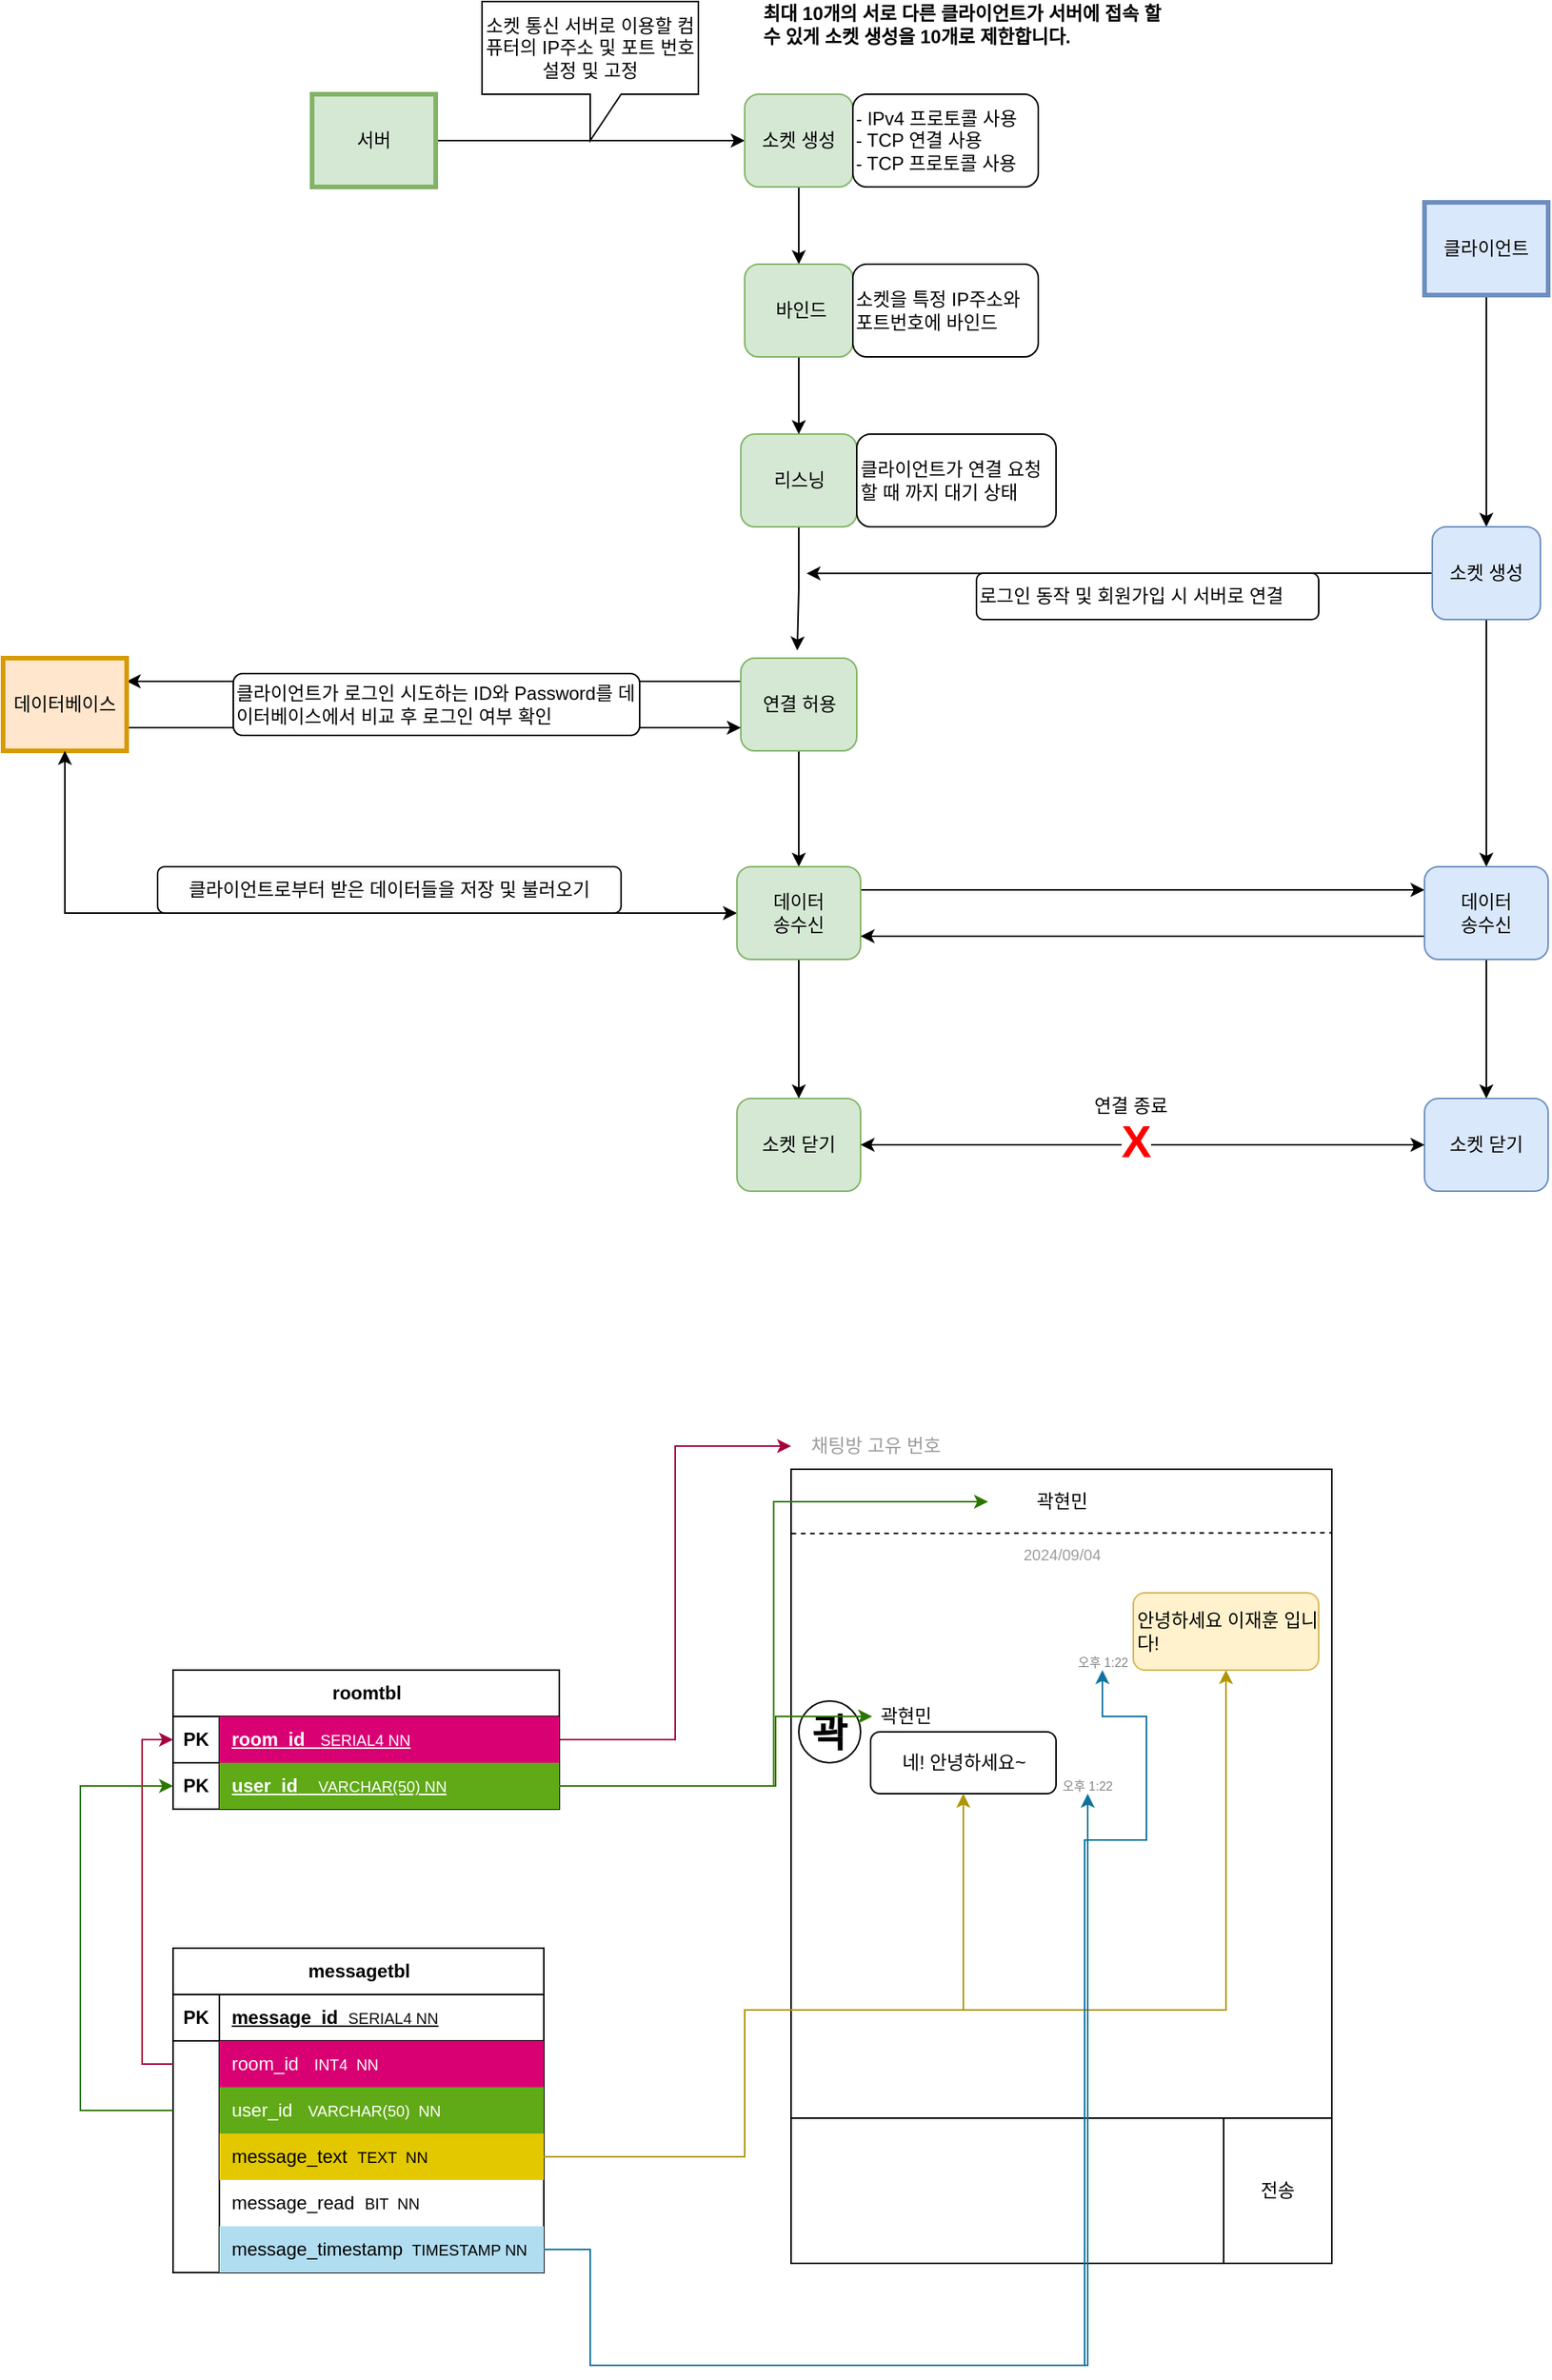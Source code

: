 <mxfile version="24.7.8">
  <diagram name="페이지-1" id="TmMRw1Ye0K6topoWtCGi">
    <mxGraphModel dx="1434" dy="772" grid="1" gridSize="10" guides="1" tooltips="1" connect="1" arrows="1" fold="1" page="1" pageScale="1" pageWidth="827" pageHeight="1169" math="0" shadow="0">
      <root>
        <mxCell id="0" />
        <mxCell id="1" parent="0" />
        <mxCell id="r1B8WvBZDqDysIyFDCDK-3" style="edgeStyle=orthogonalEdgeStyle;rounded=0;orthogonalLoop=1;jettySize=auto;html=1;exitX=1;exitY=0.5;exitDx=0;exitDy=0;" parent="1" source="r1B8WvBZDqDysIyFDCDK-2" edge="1">
          <mxGeometry relative="1" as="geometry">
            <mxPoint x="890" y="380" as="targetPoint" />
          </mxGeometry>
        </mxCell>
        <mxCell id="r1B8WvBZDqDysIyFDCDK-2" value="서버" style="rounded=0;whiteSpace=wrap;html=1;fillColor=#d5e8d4;strokeColor=#82B366;perimeterSpacing=0;strokeWidth=3;" parent="1" vertex="1">
          <mxGeometry x="610" y="350" width="80" height="60" as="geometry" />
        </mxCell>
        <mxCell id="r1B8WvBZDqDysIyFDCDK-9" style="edgeStyle=orthogonalEdgeStyle;rounded=0;orthogonalLoop=1;jettySize=auto;html=1;exitX=0.5;exitY=1;exitDx=0;exitDy=0;entryX=0.5;entryY=0;entryDx=0;entryDy=0;" parent="1" source="r1B8WvBZDqDysIyFDCDK-6" target="r1B8WvBZDqDysIyFDCDK-26" edge="1">
          <mxGeometry relative="1" as="geometry">
            <mxPoint x="925" y="498" as="targetPoint" />
          </mxGeometry>
        </mxCell>
        <mxCell id="r1B8WvBZDqDysIyFDCDK-6" value="소켓 생성" style="rounded=1;whiteSpace=wrap;html=1;fillColor=#d5e8d4;strokeColor=#82b366;" parent="1" vertex="1">
          <mxGeometry x="890" y="350" width="70" height="60" as="geometry" />
        </mxCell>
        <mxCell id="r1B8WvBZDqDysIyFDCDK-8" value="&lt;div&gt;- IPv4 프로토콜 사용&lt;/div&gt;- TCP 연결 사용&lt;div&gt;- TCP 프로토콜 사용&lt;/div&gt;" style="rounded=1;whiteSpace=wrap;html=1;align=left;" parent="1" vertex="1">
          <mxGeometry x="960" y="350" width="120" height="60" as="geometry" />
        </mxCell>
        <mxCell id="r1B8WvBZDqDysIyFDCDK-22" style="edgeStyle=orthogonalEdgeStyle;rounded=0;orthogonalLoop=1;jettySize=auto;html=1;exitX=0.5;exitY=1;exitDx=0;exitDy=0;" parent="1" source="r1B8WvBZDqDysIyFDCDK-11" edge="1">
          <mxGeometry relative="1" as="geometry">
            <mxPoint x="924" y="710" as="targetPoint" />
          </mxGeometry>
        </mxCell>
        <mxCell id="r1B8WvBZDqDysIyFDCDK-11" value="리스닝" style="rounded=1;whiteSpace=wrap;html=1;fillColor=#d5e8d4;strokeColor=#82b366;" parent="1" vertex="1">
          <mxGeometry x="887.5" y="570" width="75" height="60" as="geometry" />
        </mxCell>
        <mxCell id="r1B8WvBZDqDysIyFDCDK-12" value="클라이언트가 연결 요청할 때 까지 대기 상태" style="rounded=1;whiteSpace=wrap;html=1;align=left;" parent="1" vertex="1">
          <mxGeometry x="962.5" y="570" width="129" height="60" as="geometry" />
        </mxCell>
        <mxCell id="r1B8WvBZDqDysIyFDCDK-17" style="edgeStyle=orthogonalEdgeStyle;rounded=0;orthogonalLoop=1;jettySize=auto;html=1;exitX=0.5;exitY=1;exitDx=0;exitDy=0;entryX=0.5;entryY=0;entryDx=0;entryDy=0;" parent="1" source="r1B8WvBZDqDysIyFDCDK-15" target="r1B8WvBZDqDysIyFDCDK-19" edge="1">
          <mxGeometry relative="1" as="geometry">
            <mxPoint x="1370" y="580" as="targetPoint" />
          </mxGeometry>
        </mxCell>
        <mxCell id="r1B8WvBZDqDysIyFDCDK-15" value="클라이언트" style="rounded=0;whiteSpace=wrap;html=1;fillColor=#dae8fc;strokeColor=#6c8ebf;perimeterSpacing=0;strokeWidth=3;" parent="1" vertex="1">
          <mxGeometry x="1330" y="420" width="80" height="60" as="geometry" />
        </mxCell>
        <mxCell id="r1B8WvBZDqDysIyFDCDK-24" style="edgeStyle=orthogonalEdgeStyle;rounded=0;orthogonalLoop=1;jettySize=auto;html=1;exitX=0;exitY=0.5;exitDx=0;exitDy=0;" parent="1" source="r1B8WvBZDqDysIyFDCDK-19" edge="1">
          <mxGeometry relative="1" as="geometry">
            <mxPoint x="930" y="660.158" as="targetPoint" />
          </mxGeometry>
        </mxCell>
        <mxCell id="tfnDB9iMd_6-sK6yiwxz-1" style="edgeStyle=orthogonalEdgeStyle;rounded=0;orthogonalLoop=1;jettySize=auto;html=1;exitX=0.5;exitY=1;exitDx=0;exitDy=0;" edge="1" parent="1" source="r1B8WvBZDqDysIyFDCDK-19">
          <mxGeometry relative="1" as="geometry">
            <mxPoint x="1370" y="850" as="targetPoint" />
          </mxGeometry>
        </mxCell>
        <mxCell id="r1B8WvBZDqDysIyFDCDK-19" value="소켓 생성" style="rounded=1;whiteSpace=wrap;html=1;fillColor=#dae8fc;strokeColor=#6c8ebf;" parent="1" vertex="1">
          <mxGeometry x="1335" y="630" width="70" height="60" as="geometry" />
        </mxCell>
        <mxCell id="r1B8WvBZDqDysIyFDCDK-23" value="소켓 통신 서버로 이용할 컴퓨터의 IP주소 및 포트 번호설정 및 고정" style="shape=callout;whiteSpace=wrap;html=1;perimeter=calloutPerimeter;" parent="1" vertex="1">
          <mxGeometry x="720" y="290" width="140" height="90" as="geometry" />
        </mxCell>
        <mxCell id="r1B8WvBZDqDysIyFDCDK-27" value="" style="edgeStyle=orthogonalEdgeStyle;rounded=0;orthogonalLoop=1;jettySize=auto;html=1;entryX=0.5;entryY=0;entryDx=0;entryDy=0;" parent="1" source="r1B8WvBZDqDysIyFDCDK-26" target="r1B8WvBZDqDysIyFDCDK-11" edge="1">
          <mxGeometry relative="1" as="geometry" />
        </mxCell>
        <mxCell id="r1B8WvBZDqDysIyFDCDK-26" value="&amp;nbsp;바인드" style="rounded=1;whiteSpace=wrap;html=1;fillColor=#d5e8d4;strokeColor=#82b366;" parent="1" vertex="1">
          <mxGeometry x="890" y="460" width="70" height="60" as="geometry" />
        </mxCell>
        <mxCell id="r1B8WvBZDqDysIyFDCDK-28" value="소켓을 특정 IP주소와 포트번호에 바인드" style="rounded=1;whiteSpace=wrap;html=1;align=left;" parent="1" vertex="1">
          <mxGeometry x="960" y="460" width="120" height="60" as="geometry" />
        </mxCell>
        <mxCell id="r1B8WvBZDqDysIyFDCDK-42" style="edgeStyle=orthogonalEdgeStyle;rounded=0;orthogonalLoop=1;jettySize=auto;html=1;exitX=0;exitY=0.25;exitDx=0;exitDy=0;entryX=1;entryY=0.25;entryDx=0;entryDy=0;" parent="1" source="r1B8WvBZDqDysIyFDCDK-30" target="r1B8WvBZDqDysIyFDCDK-34" edge="1">
          <mxGeometry relative="1" as="geometry" />
        </mxCell>
        <mxCell id="tfnDB9iMd_6-sK6yiwxz-2" style="edgeStyle=orthogonalEdgeStyle;rounded=0;orthogonalLoop=1;jettySize=auto;html=1;exitX=0.5;exitY=1;exitDx=0;exitDy=0;" edge="1" parent="1" source="r1B8WvBZDqDysIyFDCDK-30">
          <mxGeometry relative="1" as="geometry">
            <mxPoint x="925" y="850" as="targetPoint" />
          </mxGeometry>
        </mxCell>
        <mxCell id="r1B8WvBZDqDysIyFDCDK-30" value="연결 허용" style="rounded=1;whiteSpace=wrap;html=1;fillColor=#d5e8d4;strokeColor=#82b366;" parent="1" vertex="1">
          <mxGeometry x="887.5" y="715" width="75" height="60" as="geometry" />
        </mxCell>
        <mxCell id="r1B8WvBZDqDysIyFDCDK-32" value="최대 10개의 서로 다른 클라이언트가 서버에 접속 할 수 있게 소켓 생성을 10개로 제한합니다." style="text;html=1;align=left;verticalAlign=middle;whiteSpace=wrap;rounded=0;fontStyle=1" parent="1" vertex="1">
          <mxGeometry x="900" y="290" width="270" height="30" as="geometry" />
        </mxCell>
        <mxCell id="r1B8WvBZDqDysIyFDCDK-44" style="edgeStyle=orthogonalEdgeStyle;rounded=0;orthogonalLoop=1;jettySize=auto;html=1;exitX=1;exitY=0.75;exitDx=0;exitDy=0;entryX=0;entryY=0.75;entryDx=0;entryDy=0;" parent="1" source="r1B8WvBZDqDysIyFDCDK-34" target="r1B8WvBZDqDysIyFDCDK-30" edge="1">
          <mxGeometry relative="1" as="geometry" />
        </mxCell>
        <mxCell id="r1B8WvBZDqDysIyFDCDK-34" value="데이터베이스" style="rounded=0;whiteSpace=wrap;html=1;fillColor=#ffe6cc;strokeColor=#d79b00;strokeWidth=3;" parent="1" vertex="1">
          <mxGeometry x="410" y="715" width="80" height="60" as="geometry" />
        </mxCell>
        <mxCell id="r1B8WvBZDqDysIyFDCDK-41" value="로그인 동작 및 회원가입 시 서버로 연결" style="rounded=1;whiteSpace=wrap;html=1;align=left;" parent="1" vertex="1">
          <mxGeometry x="1040" y="660" width="221.5" height="30" as="geometry" />
        </mxCell>
        <mxCell id="r1B8WvBZDqDysIyFDCDK-43" value="클라이언트가 로그인 시도하는 ID와 Password를 데이터베이스에서 비교 후 로그인 여부 확인" style="rounded=1;whiteSpace=wrap;html=1;align=left;" parent="1" vertex="1">
          <mxGeometry x="559" y="725" width="263" height="40" as="geometry" />
        </mxCell>
        <mxCell id="tfnDB9iMd_6-sK6yiwxz-5" style="edgeStyle=orthogonalEdgeStyle;rounded=0;orthogonalLoop=1;jettySize=auto;html=1;exitX=1;exitY=0.25;exitDx=0;exitDy=0;entryX=0;entryY=0.25;entryDx=0;entryDy=0;" edge="1" parent="1" source="tfnDB9iMd_6-sK6yiwxz-3" target="tfnDB9iMd_6-sK6yiwxz-4">
          <mxGeometry relative="1" as="geometry" />
        </mxCell>
        <mxCell id="tfnDB9iMd_6-sK6yiwxz-7" style="edgeStyle=orthogonalEdgeStyle;rounded=0;orthogonalLoop=1;jettySize=auto;html=1;exitX=0;exitY=0.5;exitDx=0;exitDy=0;entryX=0.5;entryY=1;entryDx=0;entryDy=0;startArrow=classic;startFill=1;" edge="1" parent="1" source="tfnDB9iMd_6-sK6yiwxz-3" target="r1B8WvBZDqDysIyFDCDK-34">
          <mxGeometry relative="1" as="geometry" />
        </mxCell>
        <mxCell id="tfnDB9iMd_6-sK6yiwxz-14" style="edgeStyle=orthogonalEdgeStyle;rounded=0;orthogonalLoop=1;jettySize=auto;html=1;exitX=0.5;exitY=1;exitDx=0;exitDy=0;entryX=0.5;entryY=0;entryDx=0;entryDy=0;" edge="1" parent="1" source="tfnDB9iMd_6-sK6yiwxz-3" target="tfnDB9iMd_6-sK6yiwxz-11">
          <mxGeometry relative="1" as="geometry" />
        </mxCell>
        <mxCell id="tfnDB9iMd_6-sK6yiwxz-3" value="데이터&lt;div&gt;송수신&lt;/div&gt;" style="rounded=1;whiteSpace=wrap;html=1;fillColor=#d5e8d4;strokeColor=#82b366;" vertex="1" parent="1">
          <mxGeometry x="885" y="850" width="80" height="60" as="geometry" />
        </mxCell>
        <mxCell id="tfnDB9iMd_6-sK6yiwxz-6" style="edgeStyle=orthogonalEdgeStyle;rounded=0;orthogonalLoop=1;jettySize=auto;html=1;exitX=0;exitY=0.75;exitDx=0;exitDy=0;entryX=1;entryY=0.75;entryDx=0;entryDy=0;" edge="1" parent="1" source="tfnDB9iMd_6-sK6yiwxz-4" target="tfnDB9iMd_6-sK6yiwxz-3">
          <mxGeometry relative="1" as="geometry" />
        </mxCell>
        <mxCell id="tfnDB9iMd_6-sK6yiwxz-15" style="edgeStyle=orthogonalEdgeStyle;rounded=0;orthogonalLoop=1;jettySize=auto;html=1;exitX=0.5;exitY=1;exitDx=0;exitDy=0;entryX=0.5;entryY=0;entryDx=0;entryDy=0;" edge="1" parent="1" source="tfnDB9iMd_6-sK6yiwxz-4" target="tfnDB9iMd_6-sK6yiwxz-13">
          <mxGeometry relative="1" as="geometry" />
        </mxCell>
        <mxCell id="tfnDB9iMd_6-sK6yiwxz-4" value="데이터&lt;div&gt;송수신&lt;/div&gt;" style="rounded=1;whiteSpace=wrap;html=1;fillColor=#dae8fc;strokeColor=#6c8ebf;" vertex="1" parent="1">
          <mxGeometry x="1330" y="850" width="80" height="60" as="geometry" />
        </mxCell>
        <mxCell id="tfnDB9iMd_6-sK6yiwxz-9" value="&lt;span style=&quot;color: rgb(0, 0, 0); font-family: Helvetica; font-size: 12px; font-style: normal; font-variant-ligatures: normal; font-variant-caps: normal; font-weight: 400; letter-spacing: normal; orphans: 2; text-align: center; text-indent: 0px; text-transform: none; widows: 2; word-spacing: 0px; -webkit-text-stroke-width: 0px; white-space: normal; background-color: rgb(251, 251, 251); text-decoration-thickness: initial; text-decoration-style: initial; text-decoration-color: initial; display: inline !important; float: none;&quot;&gt;클라이언트로부터 받은 데이터들을 저장 및 불러오기&lt;/span&gt;" style="rounded=1;whiteSpace=wrap;html=1;" vertex="1" parent="1">
          <mxGeometry x="510" y="850" width="300" height="30" as="geometry" />
        </mxCell>
        <mxCell id="tfnDB9iMd_6-sK6yiwxz-11" value="소켓 닫기" style="rounded=1;whiteSpace=wrap;html=1;fillColor=#d5e8d4;strokeColor=#82b366;" vertex="1" parent="1">
          <mxGeometry x="885" y="1000" width="80" height="60" as="geometry" />
        </mxCell>
        <mxCell id="tfnDB9iMd_6-sK6yiwxz-13" value="소켓 닫기" style="rounded=1;whiteSpace=wrap;html=1;fillColor=#dae8fc;strokeColor=#6c8ebf;" vertex="1" parent="1">
          <mxGeometry x="1330" y="1000" width="80" height="60" as="geometry" />
        </mxCell>
        <mxCell id="tfnDB9iMd_6-sK6yiwxz-16" value="" style="endArrow=classic;startArrow=classic;html=1;rounded=0;entryX=0;entryY=0.5;entryDx=0;entryDy=0;exitX=1;exitY=0.5;exitDx=0;exitDy=0;" edge="1" parent="1" source="tfnDB9iMd_6-sK6yiwxz-11" target="tfnDB9iMd_6-sK6yiwxz-13">
          <mxGeometry width="50" height="50" relative="1" as="geometry">
            <mxPoint x="960" y="990" as="sourcePoint" />
            <mxPoint x="1010" y="940" as="targetPoint" />
          </mxGeometry>
        </mxCell>
        <mxCell id="tfnDB9iMd_6-sK6yiwxz-17" value="&lt;font size=&quot;1&quot; style=&quot;&quot; color=&quot;#ff0000&quot;&gt;&lt;b style=&quot;font-size: 29px;&quot;&gt;X&lt;/b&gt;&lt;/font&gt;" style="edgeLabel;html=1;align=center;verticalAlign=middle;resizable=0;points=[];" vertex="1" connectable="0" parent="tfnDB9iMd_6-sK6yiwxz-16">
          <mxGeometry x="-0.033" y="3" relative="1" as="geometry">
            <mxPoint x="1" y="1" as="offset" />
          </mxGeometry>
        </mxCell>
        <mxCell id="tfnDB9iMd_6-sK6yiwxz-18" value="연결 종료" style="text;html=1;align=center;verticalAlign=middle;whiteSpace=wrap;rounded=0;" vertex="1" parent="1">
          <mxGeometry x="1110" y="990" width="60" height="30" as="geometry" />
        </mxCell>
        <mxCell id="tfnDB9iMd_6-sK6yiwxz-19" value="" style="rounded=0;whiteSpace=wrap;html=1;" vertex="1" parent="1">
          <mxGeometry x="920" y="1240" width="350" height="514" as="geometry" />
        </mxCell>
        <mxCell id="tfnDB9iMd_6-sK6yiwxz-20" value="안녕하세요 이재훈 입니다!" style="rounded=1;whiteSpace=wrap;html=1;align=left;fillColor=#fff2cc;strokeColor=#d6b656;" vertex="1" parent="1">
          <mxGeometry x="1141.5" y="1320" width="120" height="50" as="geometry" />
        </mxCell>
        <mxCell id="tfnDB9iMd_6-sK6yiwxz-22" value="곽현민" style="text;html=1;align=center;verticalAlign=middle;whiteSpace=wrap;rounded=0;" vertex="1" parent="1">
          <mxGeometry x="1047.5" y="1246" width="95" height="30" as="geometry" />
        </mxCell>
        <mxCell id="tfnDB9iMd_6-sK6yiwxz-23" value="" style="endArrow=none;dashed=1;html=1;rounded=0;entryX=0.999;entryY=0.08;entryDx=0;entryDy=0;entryPerimeter=0;exitX=0.001;exitY=0.081;exitDx=0;exitDy=0;exitPerimeter=0;" edge="1" parent="1" source="tfnDB9iMd_6-sK6yiwxz-19" target="tfnDB9iMd_6-sK6yiwxz-19">
          <mxGeometry width="50" height="50" relative="1" as="geometry">
            <mxPoint x="890" y="1570" as="sourcePoint" />
            <mxPoint x="940" y="1520" as="targetPoint" />
          </mxGeometry>
        </mxCell>
        <mxCell id="tfnDB9iMd_6-sK6yiwxz-25" value="" style="rounded=0;whiteSpace=wrap;html=1;" vertex="1" parent="1">
          <mxGeometry x="920" y="1660" width="280" height="94" as="geometry" />
        </mxCell>
        <mxCell id="tfnDB9iMd_6-sK6yiwxz-26" value="" style="endArrow=none;html=1;rounded=0;entryX=1;entryY=0;entryDx=0;entryDy=0;exitX=1;exitY=0.817;exitDx=0;exitDy=0;exitPerimeter=0;" edge="1" parent="1" source="tfnDB9iMd_6-sK6yiwxz-19" target="tfnDB9iMd_6-sK6yiwxz-25">
          <mxGeometry width="50" height="50" relative="1" as="geometry">
            <mxPoint x="890" y="1570" as="sourcePoint" />
            <mxPoint x="940" y="1520" as="targetPoint" />
          </mxGeometry>
        </mxCell>
        <mxCell id="tfnDB9iMd_6-sK6yiwxz-86" style="edgeStyle=orthogonalEdgeStyle;rounded=0;orthogonalLoop=1;jettySize=auto;html=1;exitX=1;exitY=0.5;exitDx=0;exitDy=0;entryX=0;entryY=0.5;entryDx=0;entryDy=0;fillColor=#d80073;strokeColor=#A50040;" edge="1" parent="1" source="tfnDB9iMd_6-sK6yiwxz-29" target="tfnDB9iMd_6-sK6yiwxz-56">
          <mxGeometry relative="1" as="geometry" />
        </mxCell>
        <mxCell id="tfnDB9iMd_6-sK6yiwxz-29" value="roomtbl" style="shape=table;startSize=30;container=1;collapsible=1;childLayout=tableLayout;fixedRows=1;rowLines=0;fontStyle=1;align=center;resizeLast=1;html=1;" vertex="1" parent="1">
          <mxGeometry x="520" y="1370" width="250" height="90" as="geometry" />
        </mxCell>
        <mxCell id="tfnDB9iMd_6-sK6yiwxz-30" value="" style="shape=tableRow;horizontal=0;startSize=0;swimlaneHead=0;swimlaneBody=0;fillColor=none;collapsible=0;dropTarget=0;points=[[0,0.5],[1,0.5]];portConstraint=eastwest;top=0;left=0;right=0;bottom=1;" vertex="1" parent="tfnDB9iMd_6-sK6yiwxz-29">
          <mxGeometry y="30" width="250" height="30" as="geometry" />
        </mxCell>
        <mxCell id="tfnDB9iMd_6-sK6yiwxz-31" value="PK" style="shape=partialRectangle;connectable=0;fillColor=none;top=0;left=0;bottom=0;right=0;fontStyle=1;overflow=hidden;whiteSpace=wrap;html=1;" vertex="1" parent="tfnDB9iMd_6-sK6yiwxz-30">
          <mxGeometry width="30" height="30" as="geometry">
            <mxRectangle width="30" height="30" as="alternateBounds" />
          </mxGeometry>
        </mxCell>
        <mxCell id="tfnDB9iMd_6-sK6yiwxz-32" value="room_id&amp;nbsp; &amp;nbsp;&lt;span style=&quot;font-weight: normal;&quot;&gt;&lt;font size=&quot;1&quot; style=&quot;&quot;&gt;SERIAL4 NN&lt;/font&gt;&lt;/span&gt;" style="shape=partialRectangle;connectable=0;fillColor=#d80073;top=0;left=0;bottom=0;right=0;align=left;spacingLeft=6;fontStyle=5;overflow=hidden;whiteSpace=wrap;html=1;fontColor=#ffffff;strokeColor=#A50040;" vertex="1" parent="tfnDB9iMd_6-sK6yiwxz-30">
          <mxGeometry x="30" width="220" height="30" as="geometry">
            <mxRectangle width="220" height="30" as="alternateBounds" />
          </mxGeometry>
        </mxCell>
        <mxCell id="tfnDB9iMd_6-sK6yiwxz-33" value="" style="shape=tableRow;horizontal=0;startSize=0;swimlaneHead=0;swimlaneBody=0;fillColor=none;collapsible=0;dropTarget=0;points=[[0,0.5],[1,0.5]];portConstraint=eastwest;top=0;left=0;right=0;bottom=0;" vertex="1" parent="tfnDB9iMd_6-sK6yiwxz-29">
          <mxGeometry y="60" width="250" height="30" as="geometry" />
        </mxCell>
        <mxCell id="tfnDB9iMd_6-sK6yiwxz-34" value="&lt;b&gt;PK&lt;/b&gt;" style="shape=partialRectangle;connectable=0;fillColor=none;top=0;left=0;bottom=0;right=0;editable=1;overflow=hidden;whiteSpace=wrap;html=1;" vertex="1" parent="tfnDB9iMd_6-sK6yiwxz-33">
          <mxGeometry width="30" height="30" as="geometry">
            <mxRectangle width="30" height="30" as="alternateBounds" />
          </mxGeometry>
        </mxCell>
        <mxCell id="tfnDB9iMd_6-sK6yiwxz-35" value="&lt;u&gt;&lt;b&gt;user_id&lt;/b&gt;&amp;nbsp; &amp;nbsp; &lt;font style=&quot;font-size: 10px;&quot;&gt;VARCHAR(50) NN&lt;/font&gt;&lt;/u&gt;" style="shape=partialRectangle;connectable=0;fillColor=#60a917;top=0;left=0;bottom=0;right=0;align=left;spacingLeft=6;overflow=hidden;whiteSpace=wrap;html=1;fontColor=#ffffff;strokeColor=#2D7600;" vertex="1" parent="tfnDB9iMd_6-sK6yiwxz-33">
          <mxGeometry x="30" width="220" height="30" as="geometry">
            <mxRectangle width="220" height="30" as="alternateBounds" />
          </mxGeometry>
        </mxCell>
        <mxCell id="tfnDB9iMd_6-sK6yiwxz-52" value="" style="group" vertex="1" connectable="0" parent="1">
          <mxGeometry x="925" y="1390" width="166.5" height="60" as="geometry" />
        </mxCell>
        <mxCell id="tfnDB9iMd_6-sK6yiwxz-42" value="곽현민" style="text;html=1;align=center;verticalAlign=middle;whiteSpace=wrap;rounded=0;" vertex="1" parent="tfnDB9iMd_6-sK6yiwxz-52">
          <mxGeometry x="47.5" width="42.5" height="20" as="geometry" />
        </mxCell>
        <mxCell id="tfnDB9iMd_6-sK6yiwxz-50" value="&lt;font size=&quot;1&quot; style=&quot;&quot;&gt;&lt;b style=&quot;font-size: 25px;&quot;&gt;곽&lt;/b&gt;&lt;/font&gt;" style="ellipse;whiteSpace=wrap;html=1;aspect=fixed;" vertex="1" parent="tfnDB9iMd_6-sK6yiwxz-52">
          <mxGeometry width="40" height="40" as="geometry" />
        </mxCell>
        <mxCell id="tfnDB9iMd_6-sK6yiwxz-51" value="네! 안녕하세요~" style="rounded=1;whiteSpace=wrap;html=1;" vertex="1" parent="tfnDB9iMd_6-sK6yiwxz-52">
          <mxGeometry x="46.5" y="20" width="120" height="40" as="geometry" />
        </mxCell>
        <mxCell id="tfnDB9iMd_6-sK6yiwxz-53" value="2024/09/04" style="text;html=1;align=center;verticalAlign=middle;whiteSpace=wrap;rounded=0;fontSize=10;fontColor=#9E9E9E;" vertex="1" parent="1">
          <mxGeometry x="1047.5" y="1280" width="95" height="30" as="geometry" />
        </mxCell>
        <mxCell id="tfnDB9iMd_6-sK6yiwxz-54" value="전송" style="text;html=1;align=center;verticalAlign=middle;whiteSpace=wrap;rounded=0;" vertex="1" parent="1">
          <mxGeometry x="1204.5" y="1692" width="60" height="30" as="geometry" />
        </mxCell>
        <mxCell id="tfnDB9iMd_6-sK6yiwxz-56" value="채팅방 고유 번호" style="text;html=1;align=center;verticalAlign=middle;whiteSpace=wrap;rounded=0;fontColor=#9C9C9C;" vertex="1" parent="1">
          <mxGeometry x="920" y="1210" width="110" height="30" as="geometry" />
        </mxCell>
        <mxCell id="tfnDB9iMd_6-sK6yiwxz-62" value="messagetbl" style="shape=table;startSize=30;container=1;collapsible=1;childLayout=tableLayout;fixedRows=1;rowLines=0;fontStyle=1;align=center;resizeLast=1;html=1;" vertex="1" parent="1">
          <mxGeometry x="520" y="1550" width="240" height="210" as="geometry" />
        </mxCell>
        <mxCell id="tfnDB9iMd_6-sK6yiwxz-63" value="" style="shape=tableRow;horizontal=0;startSize=0;swimlaneHead=0;swimlaneBody=0;fillColor=none;collapsible=0;dropTarget=0;points=[[0,0.5],[1,0.5]];portConstraint=eastwest;top=0;left=0;right=0;bottom=1;" vertex="1" parent="tfnDB9iMd_6-sK6yiwxz-62">
          <mxGeometry y="30" width="240" height="30" as="geometry" />
        </mxCell>
        <mxCell id="tfnDB9iMd_6-sK6yiwxz-64" value="PK" style="shape=partialRectangle;connectable=0;fillColor=none;top=0;left=0;bottom=0;right=0;fontStyle=1;overflow=hidden;whiteSpace=wrap;html=1;" vertex="1" parent="tfnDB9iMd_6-sK6yiwxz-63">
          <mxGeometry width="30" height="30" as="geometry">
            <mxRectangle width="30" height="30" as="alternateBounds" />
          </mxGeometry>
        </mxCell>
        <mxCell id="tfnDB9iMd_6-sK6yiwxz-65" value="message_id&amp;nbsp;&amp;nbsp;&lt;span style=&quot;font-size: x-small; font-weight: 400;&quot;&gt;&lt;font color=&quot;#0f0f0f&quot;&gt;SERIAL4 NN&lt;/font&gt;&lt;/span&gt;" style="shape=partialRectangle;connectable=0;fillColor=none;top=0;left=0;bottom=0;right=0;align=left;spacingLeft=6;fontStyle=5;overflow=hidden;whiteSpace=wrap;html=1;" vertex="1" parent="tfnDB9iMd_6-sK6yiwxz-63">
          <mxGeometry x="30" width="210" height="30" as="geometry">
            <mxRectangle width="210" height="30" as="alternateBounds" />
          </mxGeometry>
        </mxCell>
        <mxCell id="tfnDB9iMd_6-sK6yiwxz-66" value="" style="shape=tableRow;horizontal=0;startSize=0;swimlaneHead=0;swimlaneBody=0;fillColor=none;collapsible=0;dropTarget=0;points=[[0,0.5],[1,0.5]];portConstraint=eastwest;top=0;left=0;right=0;bottom=0;" vertex="1" parent="tfnDB9iMd_6-sK6yiwxz-62">
          <mxGeometry y="60" width="240" height="30" as="geometry" />
        </mxCell>
        <mxCell id="tfnDB9iMd_6-sK6yiwxz-67" value="" style="shape=partialRectangle;connectable=0;fillColor=none;top=0;left=0;bottom=0;right=0;editable=1;overflow=hidden;whiteSpace=wrap;html=1;" vertex="1" parent="tfnDB9iMd_6-sK6yiwxz-66">
          <mxGeometry width="30" height="30" as="geometry">
            <mxRectangle width="30" height="30" as="alternateBounds" />
          </mxGeometry>
        </mxCell>
        <mxCell id="tfnDB9iMd_6-sK6yiwxz-68" value="room_id&amp;nbsp; &amp;nbsp;&lt;font style=&quot;font-size: 10px;&quot;&gt;INT4&amp;nbsp; NN&lt;/font&gt;" style="shape=partialRectangle;connectable=0;fillColor=#d80073;top=0;left=0;bottom=0;right=0;align=left;spacingLeft=6;overflow=hidden;whiteSpace=wrap;html=1;fontColor=#ffffff;strokeColor=#A50040;" vertex="1" parent="tfnDB9iMd_6-sK6yiwxz-66">
          <mxGeometry x="30" width="210" height="30" as="geometry">
            <mxRectangle width="210" height="30" as="alternateBounds" />
          </mxGeometry>
        </mxCell>
        <mxCell id="tfnDB9iMd_6-sK6yiwxz-69" value="" style="shape=tableRow;horizontal=0;startSize=0;swimlaneHead=0;swimlaneBody=0;fillColor=none;collapsible=0;dropTarget=0;points=[[0,0.5],[1,0.5]];portConstraint=eastwest;top=0;left=0;right=0;bottom=0;" vertex="1" parent="tfnDB9iMd_6-sK6yiwxz-62">
          <mxGeometry y="90" width="240" height="30" as="geometry" />
        </mxCell>
        <mxCell id="tfnDB9iMd_6-sK6yiwxz-70" value="" style="shape=partialRectangle;connectable=0;fillColor=none;top=0;left=0;bottom=0;right=0;editable=1;overflow=hidden;whiteSpace=wrap;html=1;" vertex="1" parent="tfnDB9iMd_6-sK6yiwxz-69">
          <mxGeometry width="30" height="30" as="geometry">
            <mxRectangle width="30" height="30" as="alternateBounds" />
          </mxGeometry>
        </mxCell>
        <mxCell id="tfnDB9iMd_6-sK6yiwxz-71" value="user_id&amp;nbsp; &amp;nbsp;&lt;font style=&quot;font-size: 10px;&quot;&gt;VARCHAR(50)&amp;nbsp; NN&lt;/font&gt;" style="shape=partialRectangle;connectable=0;fillColor=#60a917;top=0;left=0;bottom=0;right=0;align=left;spacingLeft=6;overflow=hidden;whiteSpace=wrap;html=1;fontColor=#ffffff;strokeColor=#2D7600;" vertex="1" parent="tfnDB9iMd_6-sK6yiwxz-69">
          <mxGeometry x="30" width="210" height="30" as="geometry">
            <mxRectangle width="210" height="30" as="alternateBounds" />
          </mxGeometry>
        </mxCell>
        <mxCell id="tfnDB9iMd_6-sK6yiwxz-72" value="" style="shape=tableRow;horizontal=0;startSize=0;swimlaneHead=0;swimlaneBody=0;fillColor=none;collapsible=0;dropTarget=0;points=[[0,0.5],[1,0.5]];portConstraint=eastwest;top=0;left=0;right=0;bottom=0;" vertex="1" parent="tfnDB9iMd_6-sK6yiwxz-62">
          <mxGeometry y="120" width="240" height="30" as="geometry" />
        </mxCell>
        <mxCell id="tfnDB9iMd_6-sK6yiwxz-73" value="" style="shape=partialRectangle;connectable=0;fillColor=none;top=0;left=0;bottom=0;right=0;editable=1;overflow=hidden;whiteSpace=wrap;html=1;" vertex="1" parent="tfnDB9iMd_6-sK6yiwxz-72">
          <mxGeometry width="30" height="30" as="geometry">
            <mxRectangle width="30" height="30" as="alternateBounds" />
          </mxGeometry>
        </mxCell>
        <mxCell id="tfnDB9iMd_6-sK6yiwxz-74" value="message_text&amp;nbsp; &lt;font style=&quot;font-size: 10px;&quot;&gt;TEXT&amp;nbsp; NN&lt;/font&gt;" style="shape=partialRectangle;connectable=0;fillColor=#e3c800;top=0;left=0;bottom=0;right=0;align=left;spacingLeft=6;overflow=hidden;whiteSpace=wrap;html=1;fontColor=#000000;strokeColor=#B09500;" vertex="1" parent="tfnDB9iMd_6-sK6yiwxz-72">
          <mxGeometry x="30" width="210" height="30" as="geometry">
            <mxRectangle width="210" height="30" as="alternateBounds" />
          </mxGeometry>
        </mxCell>
        <mxCell id="tfnDB9iMd_6-sK6yiwxz-75" style="shape=tableRow;horizontal=0;startSize=0;swimlaneHead=0;swimlaneBody=0;fillColor=none;collapsible=0;dropTarget=0;points=[[0,0.5],[1,0.5]];portConstraint=eastwest;top=0;left=0;right=0;bottom=0;" vertex="1" parent="tfnDB9iMd_6-sK6yiwxz-62">
          <mxGeometry y="150" width="240" height="30" as="geometry" />
        </mxCell>
        <mxCell id="tfnDB9iMd_6-sK6yiwxz-76" style="shape=partialRectangle;connectable=0;fillColor=none;top=0;left=0;bottom=0;right=0;editable=1;overflow=hidden;whiteSpace=wrap;html=1;" vertex="1" parent="tfnDB9iMd_6-sK6yiwxz-75">
          <mxGeometry width="30" height="30" as="geometry">
            <mxRectangle width="30" height="30" as="alternateBounds" />
          </mxGeometry>
        </mxCell>
        <mxCell id="tfnDB9iMd_6-sK6yiwxz-77" value="message_read&amp;nbsp; &lt;font style=&quot;font-size: 10px;&quot;&gt;BIT&amp;nbsp; NN&lt;/font&gt;" style="shape=partialRectangle;connectable=0;fillColor=none;top=0;left=0;bottom=0;right=0;align=left;spacingLeft=6;overflow=hidden;whiteSpace=wrap;html=1;" vertex="1" parent="tfnDB9iMd_6-sK6yiwxz-75">
          <mxGeometry x="30" width="210" height="30" as="geometry">
            <mxRectangle width="210" height="30" as="alternateBounds" />
          </mxGeometry>
        </mxCell>
        <mxCell id="tfnDB9iMd_6-sK6yiwxz-89" style="shape=tableRow;horizontal=0;startSize=0;swimlaneHead=0;swimlaneBody=0;fillColor=none;collapsible=0;dropTarget=0;points=[[0,0.5],[1,0.5]];portConstraint=eastwest;top=0;left=0;right=0;bottom=0;" vertex="1" parent="tfnDB9iMd_6-sK6yiwxz-62">
          <mxGeometry y="180" width="240" height="30" as="geometry" />
        </mxCell>
        <mxCell id="tfnDB9iMd_6-sK6yiwxz-90" style="shape=partialRectangle;connectable=0;fillColor=none;top=0;left=0;bottom=0;right=0;editable=1;overflow=hidden;whiteSpace=wrap;html=1;" vertex="1" parent="tfnDB9iMd_6-sK6yiwxz-89">
          <mxGeometry width="30" height="30" as="geometry">
            <mxRectangle width="30" height="30" as="alternateBounds" />
          </mxGeometry>
        </mxCell>
        <mxCell id="tfnDB9iMd_6-sK6yiwxz-91" value="message_timestamp&amp;nbsp;&lt;font style=&quot;font-size: 10px;&quot;&gt; TIMESTAMP NN&lt;/font&gt;" style="shape=partialRectangle;connectable=0;fillColor=#b1ddf0;top=0;left=0;bottom=0;right=0;align=left;spacingLeft=6;overflow=hidden;whiteSpace=wrap;html=1;strokeColor=#10739e;" vertex="1" parent="tfnDB9iMd_6-sK6yiwxz-89">
          <mxGeometry x="30" width="210" height="30" as="geometry">
            <mxRectangle width="210" height="30" as="alternateBounds" />
          </mxGeometry>
        </mxCell>
        <mxCell id="tfnDB9iMd_6-sK6yiwxz-78" value="오후 1:22" style="text;html=1;align=center;verticalAlign=middle;whiteSpace=wrap;rounded=0;fontColor=#828282;fontSize=8;" vertex="1" parent="1">
          <mxGeometry x="1101.5" y="1360" width="40" height="10" as="geometry" />
        </mxCell>
        <mxCell id="tfnDB9iMd_6-sK6yiwxz-79" value="오후 1:22" style="text;html=1;align=center;verticalAlign=middle;whiteSpace=wrap;rounded=0;fontColor=#828282;fontSize=8;" vertex="1" parent="1">
          <mxGeometry x="1091.5" y="1440" width="40" height="10" as="geometry" />
        </mxCell>
        <mxCell id="tfnDB9iMd_6-sK6yiwxz-87" style="edgeStyle=orthogonalEdgeStyle;rounded=0;orthogonalLoop=1;jettySize=auto;html=1;exitX=1;exitY=0.5;exitDx=0;exitDy=0;entryX=0;entryY=0.5;entryDx=0;entryDy=0;fillColor=#60a917;strokeColor=#2D7600;" edge="1" parent="1" source="tfnDB9iMd_6-sK6yiwxz-33" target="tfnDB9iMd_6-sK6yiwxz-42">
          <mxGeometry relative="1" as="geometry">
            <Array as="points">
              <mxPoint x="910" y="1445" />
              <mxPoint x="910" y="1400" />
            </Array>
          </mxGeometry>
        </mxCell>
        <mxCell id="tfnDB9iMd_6-sK6yiwxz-88" style="edgeStyle=orthogonalEdgeStyle;rounded=0;orthogonalLoop=1;jettySize=auto;html=1;exitX=1;exitY=0.5;exitDx=0;exitDy=0;entryX=0;entryY=0.5;entryDx=0;entryDy=0;fillColor=#60a917;strokeColor=#2D7600;" edge="1" parent="1" source="tfnDB9iMd_6-sK6yiwxz-33" target="tfnDB9iMd_6-sK6yiwxz-22">
          <mxGeometry relative="1" as="geometry" />
        </mxCell>
        <mxCell id="tfnDB9iMd_6-sK6yiwxz-97" style="edgeStyle=orthogonalEdgeStyle;rounded=0;orthogonalLoop=1;jettySize=auto;html=1;exitX=0;exitY=0.5;exitDx=0;exitDy=0;entryX=0;entryY=0.5;entryDx=0;entryDy=0;fillColor=#d80073;strokeColor=#A50040;" edge="1" parent="1" source="tfnDB9iMd_6-sK6yiwxz-66" target="tfnDB9iMd_6-sK6yiwxz-30">
          <mxGeometry relative="1" as="geometry" />
        </mxCell>
        <mxCell id="tfnDB9iMd_6-sK6yiwxz-98" style="edgeStyle=orthogonalEdgeStyle;rounded=0;orthogonalLoop=1;jettySize=auto;html=1;exitX=0;exitY=0.5;exitDx=0;exitDy=0;entryX=0;entryY=0.5;entryDx=0;entryDy=0;fillColor=#60a917;strokeColor=#2D7600;" edge="1" parent="1" source="tfnDB9iMd_6-sK6yiwxz-69" target="tfnDB9iMd_6-sK6yiwxz-33">
          <mxGeometry relative="1" as="geometry">
            <Array as="points">
              <mxPoint x="460" y="1655" />
              <mxPoint x="460" y="1445" />
            </Array>
          </mxGeometry>
        </mxCell>
        <mxCell id="tfnDB9iMd_6-sK6yiwxz-99" style="edgeStyle=orthogonalEdgeStyle;rounded=0;orthogonalLoop=1;jettySize=auto;html=1;exitX=1;exitY=0.5;exitDx=0;exitDy=0;entryX=0.5;entryY=1;entryDx=0;entryDy=0;fillColor=#e3c800;strokeColor=#B09500;" edge="1" parent="1" source="tfnDB9iMd_6-sK6yiwxz-72" target="tfnDB9iMd_6-sK6yiwxz-51">
          <mxGeometry relative="1" as="geometry">
            <Array as="points">
              <mxPoint x="890" y="1685" />
              <mxPoint x="890" y="1590" />
              <mxPoint x="1032" y="1590" />
            </Array>
          </mxGeometry>
        </mxCell>
        <mxCell id="tfnDB9iMd_6-sK6yiwxz-100" style="edgeStyle=orthogonalEdgeStyle;rounded=0;orthogonalLoop=1;jettySize=auto;html=1;exitX=1;exitY=0.5;exitDx=0;exitDy=0;entryX=0.5;entryY=1;entryDx=0;entryDy=0;fillColor=#e3c800;strokeColor=#B09500;" edge="1" parent="1" source="tfnDB9iMd_6-sK6yiwxz-72" target="tfnDB9iMd_6-sK6yiwxz-20">
          <mxGeometry relative="1" as="geometry">
            <Array as="points">
              <mxPoint x="890" y="1685" />
              <mxPoint x="890" y="1590" />
              <mxPoint x="1202" y="1590" />
            </Array>
          </mxGeometry>
        </mxCell>
        <mxCell id="tfnDB9iMd_6-sK6yiwxz-105" style="edgeStyle=orthogonalEdgeStyle;rounded=0;orthogonalLoop=1;jettySize=auto;html=1;exitX=1;exitY=0.5;exitDx=0;exitDy=0;entryX=0.5;entryY=1;entryDx=0;entryDy=0;fillColor=#b1ddf0;strokeColor=#10739e;" edge="1" parent="1" source="tfnDB9iMd_6-sK6yiwxz-89" target="tfnDB9iMd_6-sK6yiwxz-79">
          <mxGeometry relative="1" as="geometry">
            <mxPoint x="830" y="1711.667" as="targetPoint" />
            <Array as="points">
              <mxPoint x="790" y="1745" />
              <mxPoint x="790" y="1820" />
              <mxPoint x="1112" y="1820" />
              <mxPoint x="1112" y="1450" />
            </Array>
          </mxGeometry>
        </mxCell>
        <mxCell id="tfnDB9iMd_6-sK6yiwxz-106" style="edgeStyle=orthogonalEdgeStyle;rounded=0;orthogonalLoop=1;jettySize=auto;html=1;exitX=1;exitY=0.5;exitDx=0;exitDy=0;entryX=0.5;entryY=1;entryDx=0;entryDy=0;fillColor=#b1ddf0;strokeColor=#10739e;" edge="1" parent="1" source="tfnDB9iMd_6-sK6yiwxz-89" target="tfnDB9iMd_6-sK6yiwxz-78">
          <mxGeometry relative="1" as="geometry">
            <mxPoint x="1110" y="1490" as="targetPoint" />
            <Array as="points">
              <mxPoint x="790" y="1745" />
              <mxPoint x="790" y="1820" />
              <mxPoint x="1110" y="1820" />
              <mxPoint x="1110" y="1480" />
              <mxPoint x="1150" y="1480" />
              <mxPoint x="1150" y="1400" />
              <mxPoint x="1122" y="1400" />
            </Array>
          </mxGeometry>
        </mxCell>
      </root>
    </mxGraphModel>
  </diagram>
</mxfile>
